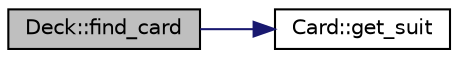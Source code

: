 digraph "Deck::find_card"
{
 // INTERACTIVE_SVG=YES
 // LATEX_PDF_SIZE
  edge [fontname="Helvetica",fontsize="10",labelfontname="Helvetica",labelfontsize="10"];
  node [fontname="Helvetica",fontsize="10",shape=record];
  rankdir="LR";
  Node1 [label="Deck::find_card",height=0.2,width=0.4,color="black", fillcolor="grey75", style="filled", fontcolor="black",tooltip="Finds a specific card in the deck based on rank and suit."];
  Node1 -> Node2 [color="midnightblue",fontsize="10",style="solid",fontname="Helvetica"];
  Node2 [label="Card::get_suit",height=0.2,width=0.4,color="black", fillcolor="white", style="filled",URL="$class_card.html#a9df0b3ca31842ad2c8669cae24e543bf",tooltip="Gets the suit of the card."];
}

